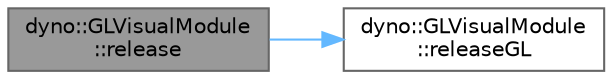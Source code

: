 digraph "dyno::GLVisualModule::release"
{
 // LATEX_PDF_SIZE
  bgcolor="transparent";
  edge [fontname=Helvetica,fontsize=10,labelfontname=Helvetica,labelfontsize=10];
  node [fontname=Helvetica,fontsize=10,shape=box,height=0.2,width=0.4];
  rankdir="LR";
  Node1 [id="Node000001",label="dyno::GLVisualModule\l::release",height=0.2,width=0.4,color="gray40", fillcolor="grey60", style="filled", fontcolor="black",tooltip=" "];
  Node1 -> Node2 [id="edge1_Node000001_Node000002",color="steelblue1",style="solid",tooltip=" "];
  Node2 [id="Node000002",label="dyno::GLVisualModule\l::releaseGL",height=0.2,width=0.4,color="grey40", fillcolor="white", style="filled",URL="$classdyno_1_1_g_l_visual_module.html#aa532943a8dec50b868a390c0c77230e5",tooltip=" "];
}
